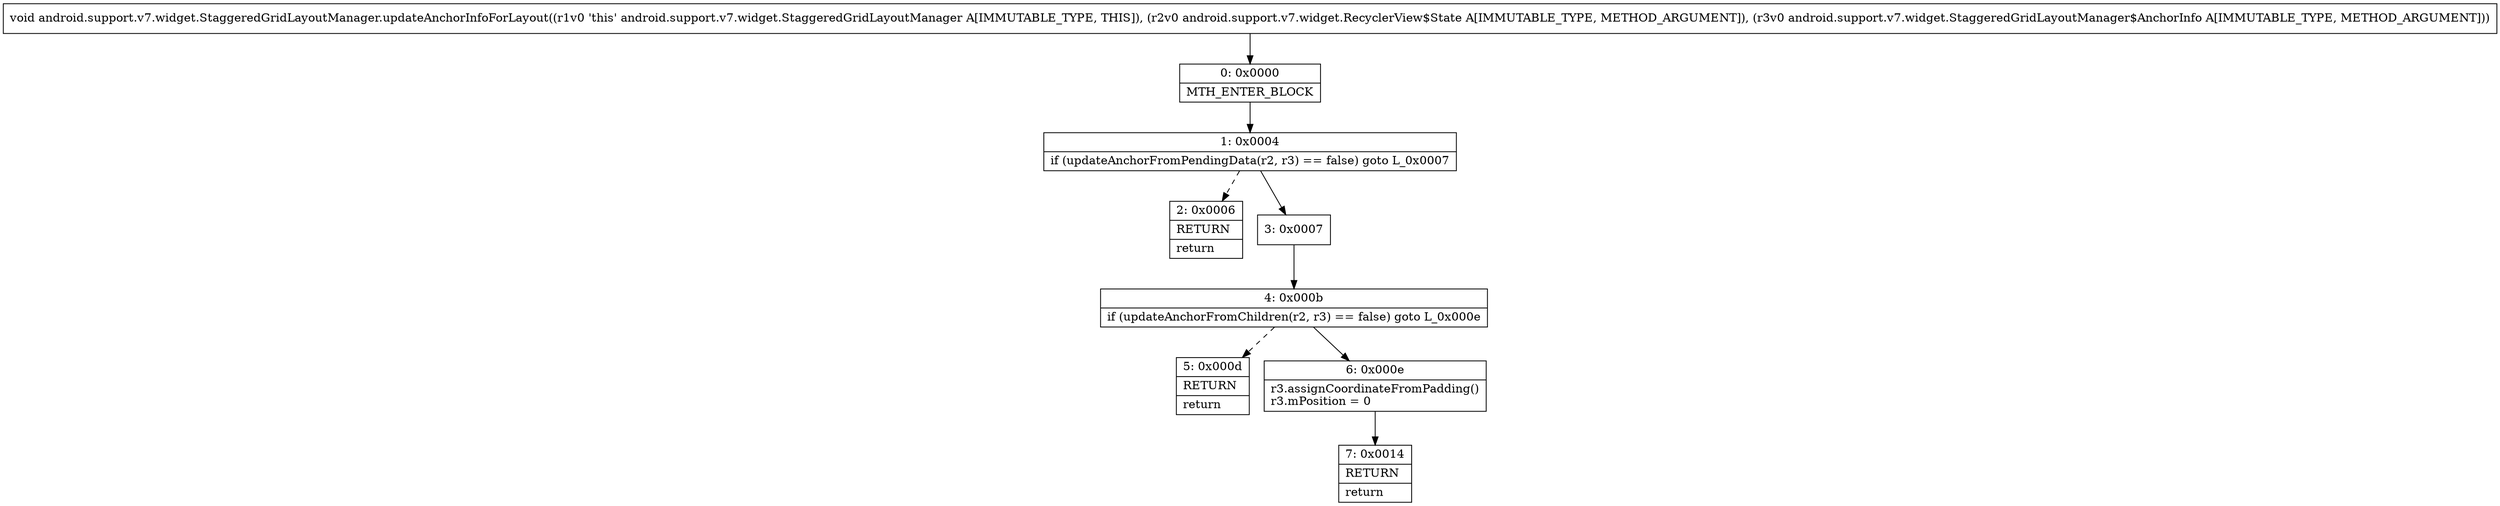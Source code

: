 digraph "CFG forandroid.support.v7.widget.StaggeredGridLayoutManager.updateAnchorInfoForLayout(Landroid\/support\/v7\/widget\/RecyclerView$State;Landroid\/support\/v7\/widget\/StaggeredGridLayoutManager$AnchorInfo;)V" {
Node_0 [shape=record,label="{0\:\ 0x0000|MTH_ENTER_BLOCK\l}"];
Node_1 [shape=record,label="{1\:\ 0x0004|if (updateAnchorFromPendingData(r2, r3) == false) goto L_0x0007\l}"];
Node_2 [shape=record,label="{2\:\ 0x0006|RETURN\l|return\l}"];
Node_3 [shape=record,label="{3\:\ 0x0007}"];
Node_4 [shape=record,label="{4\:\ 0x000b|if (updateAnchorFromChildren(r2, r3) == false) goto L_0x000e\l}"];
Node_5 [shape=record,label="{5\:\ 0x000d|RETURN\l|return\l}"];
Node_6 [shape=record,label="{6\:\ 0x000e|r3.assignCoordinateFromPadding()\lr3.mPosition = 0\l}"];
Node_7 [shape=record,label="{7\:\ 0x0014|RETURN\l|return\l}"];
MethodNode[shape=record,label="{void android.support.v7.widget.StaggeredGridLayoutManager.updateAnchorInfoForLayout((r1v0 'this' android.support.v7.widget.StaggeredGridLayoutManager A[IMMUTABLE_TYPE, THIS]), (r2v0 android.support.v7.widget.RecyclerView$State A[IMMUTABLE_TYPE, METHOD_ARGUMENT]), (r3v0 android.support.v7.widget.StaggeredGridLayoutManager$AnchorInfo A[IMMUTABLE_TYPE, METHOD_ARGUMENT])) }"];
MethodNode -> Node_0;
Node_0 -> Node_1;
Node_1 -> Node_2[style=dashed];
Node_1 -> Node_3;
Node_3 -> Node_4;
Node_4 -> Node_5[style=dashed];
Node_4 -> Node_6;
Node_6 -> Node_7;
}

